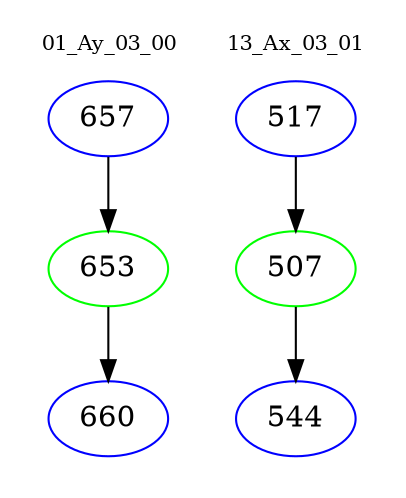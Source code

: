 digraph{
subgraph cluster_0 {
color = white
label = "01_Ay_03_00";
fontsize=10;
T0_657 [label="657", color="blue"]
T0_657 -> T0_653 [color="black"]
T0_653 [label="653", color="green"]
T0_653 -> T0_660 [color="black"]
T0_660 [label="660", color="blue"]
}
subgraph cluster_1 {
color = white
label = "13_Ax_03_01";
fontsize=10;
T1_517 [label="517", color="blue"]
T1_517 -> T1_507 [color="black"]
T1_507 [label="507", color="green"]
T1_507 -> T1_544 [color="black"]
T1_544 [label="544", color="blue"]
}
}
